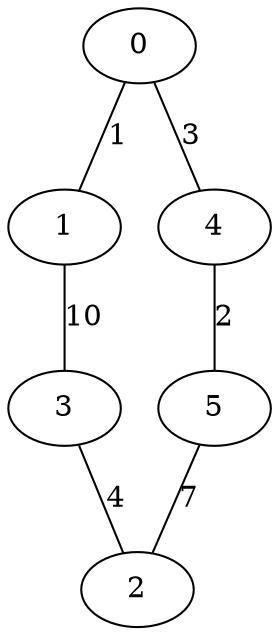 graph{
	0--1 [label=1]
	1--3 [label=10]
	3--2 [label=4]
	0--4 [label=3]
	4--5 [label=2]
	5--2 [label=7]
}